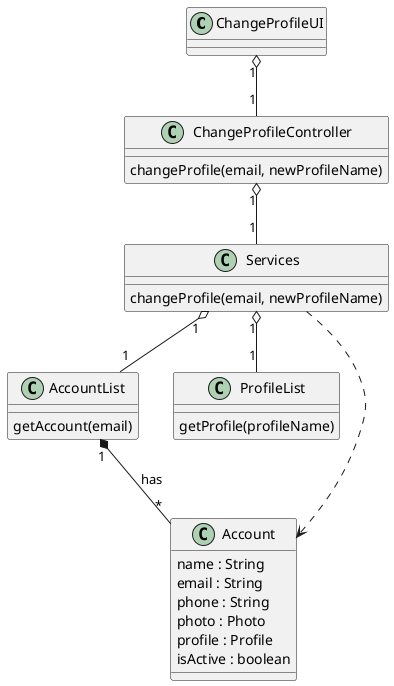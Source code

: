   @startuml

class ChangeProfileUI {}

class ChangeProfileController {
'services : Services
changeProfile(email, newProfileName)
}

class Services {
'accountList : AccountList
'profileList : ProfileList
changeProfile(email, newProfileName)
}

class AccountList {
'accounts : List<Account>
getAccount(email)
}

class ProfileList {
getProfile(profileName)
}

class Account {
name : String
email : String
phone : String
photo : Photo
profile : Profile
isActive : boolean
}

ChangeProfileUI "1" o-- "1" ChangeProfileController
ChangeProfileController "1" o-- "1" Services
Services "1" o-- "1" AccountList
Services "1" o-- "1"  ProfileList
Services ..> Account
AccountList "1" *-- "*" Account : has

@enduml